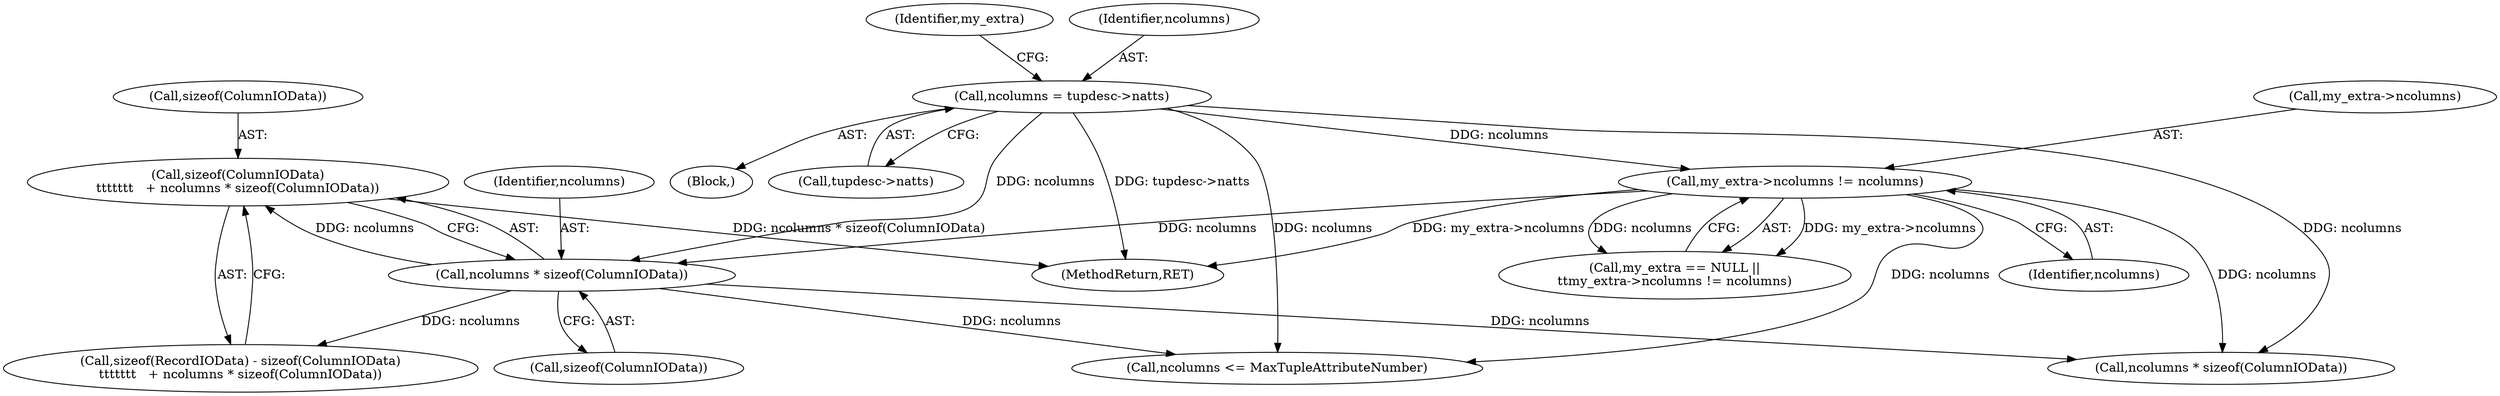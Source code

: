 digraph "0_postgres_31400a673325147e1205326008e32135a78b4d8a_1@API" {
"1000206" [label="(Call,sizeof(ColumnIOData)\n\t\t\t\t\t\t\t   + ncolumns * sizeof(ColumnIOData))"];
"1000209" [label="(Call,ncolumns * sizeof(ColumnIOData))"];
"1000185" [label="(Call,my_extra->ncolumns != ncolumns)"];
"1000166" [label="(Call,ncolumns = tupdesc->natts)"];
"1000209" [label="(Call,ncolumns * sizeof(ColumnIOData))"];
"1000203" [label="(Call,sizeof(RecordIOData) - sizeof(ColumnIOData)\n\t\t\t\t\t\t\t   + ncolumns * sizeof(ColumnIOData))"];
"1000207" [label="(Call,sizeof(ColumnIOData))"];
"1000545" [label="(MethodReturn,RET)"];
"1000166" [label="(Call,ncolumns = tupdesc->natts)"];
"1000189" [label="(Identifier,ncolumns)"];
"1000185" [label="(Call,my_extra->ncolumns != ncolumns)"];
"1000254" [label="(Call,ncolumns * sizeof(ColumnIOData))"];
"1000172" [label="(Identifier,my_extra)"];
"1000181" [label="(Call,my_extra == NULL ||\n\t\tmy_extra->ncolumns != ncolumns)"];
"1000110" [label="(Block,)"];
"1000167" [label="(Identifier,ncolumns)"];
"1000168" [label="(Call,tupdesc->natts)"];
"1000211" [label="(Call,sizeof(ColumnIOData))"];
"1000186" [label="(Call,my_extra->ncolumns)"];
"1000206" [label="(Call,sizeof(ColumnIOData)\n\t\t\t\t\t\t\t   + ncolumns * sizeof(ColumnIOData))"];
"1000274" [label="(Call,ncolumns <= MaxTupleAttributeNumber)"];
"1000210" [label="(Identifier,ncolumns)"];
"1000206" -> "1000203"  [label="AST: "];
"1000206" -> "1000209"  [label="CFG: "];
"1000207" -> "1000206"  [label="AST: "];
"1000209" -> "1000206"  [label="AST: "];
"1000203" -> "1000206"  [label="CFG: "];
"1000206" -> "1000545"  [label="DDG: ncolumns * sizeof(ColumnIOData)"];
"1000209" -> "1000206"  [label="DDG: ncolumns"];
"1000209" -> "1000211"  [label="CFG: "];
"1000210" -> "1000209"  [label="AST: "];
"1000211" -> "1000209"  [label="AST: "];
"1000209" -> "1000203"  [label="DDG: ncolumns"];
"1000185" -> "1000209"  [label="DDG: ncolumns"];
"1000166" -> "1000209"  [label="DDG: ncolumns"];
"1000209" -> "1000254"  [label="DDG: ncolumns"];
"1000209" -> "1000274"  [label="DDG: ncolumns"];
"1000185" -> "1000181"  [label="AST: "];
"1000185" -> "1000189"  [label="CFG: "];
"1000186" -> "1000185"  [label="AST: "];
"1000189" -> "1000185"  [label="AST: "];
"1000181" -> "1000185"  [label="CFG: "];
"1000185" -> "1000545"  [label="DDG: my_extra->ncolumns"];
"1000185" -> "1000181"  [label="DDG: my_extra->ncolumns"];
"1000185" -> "1000181"  [label="DDG: ncolumns"];
"1000166" -> "1000185"  [label="DDG: ncolumns"];
"1000185" -> "1000254"  [label="DDG: ncolumns"];
"1000185" -> "1000274"  [label="DDG: ncolumns"];
"1000166" -> "1000110"  [label="AST: "];
"1000166" -> "1000168"  [label="CFG: "];
"1000167" -> "1000166"  [label="AST: "];
"1000168" -> "1000166"  [label="AST: "];
"1000172" -> "1000166"  [label="CFG: "];
"1000166" -> "1000545"  [label="DDG: tupdesc->natts"];
"1000166" -> "1000254"  [label="DDG: ncolumns"];
"1000166" -> "1000274"  [label="DDG: ncolumns"];
}
